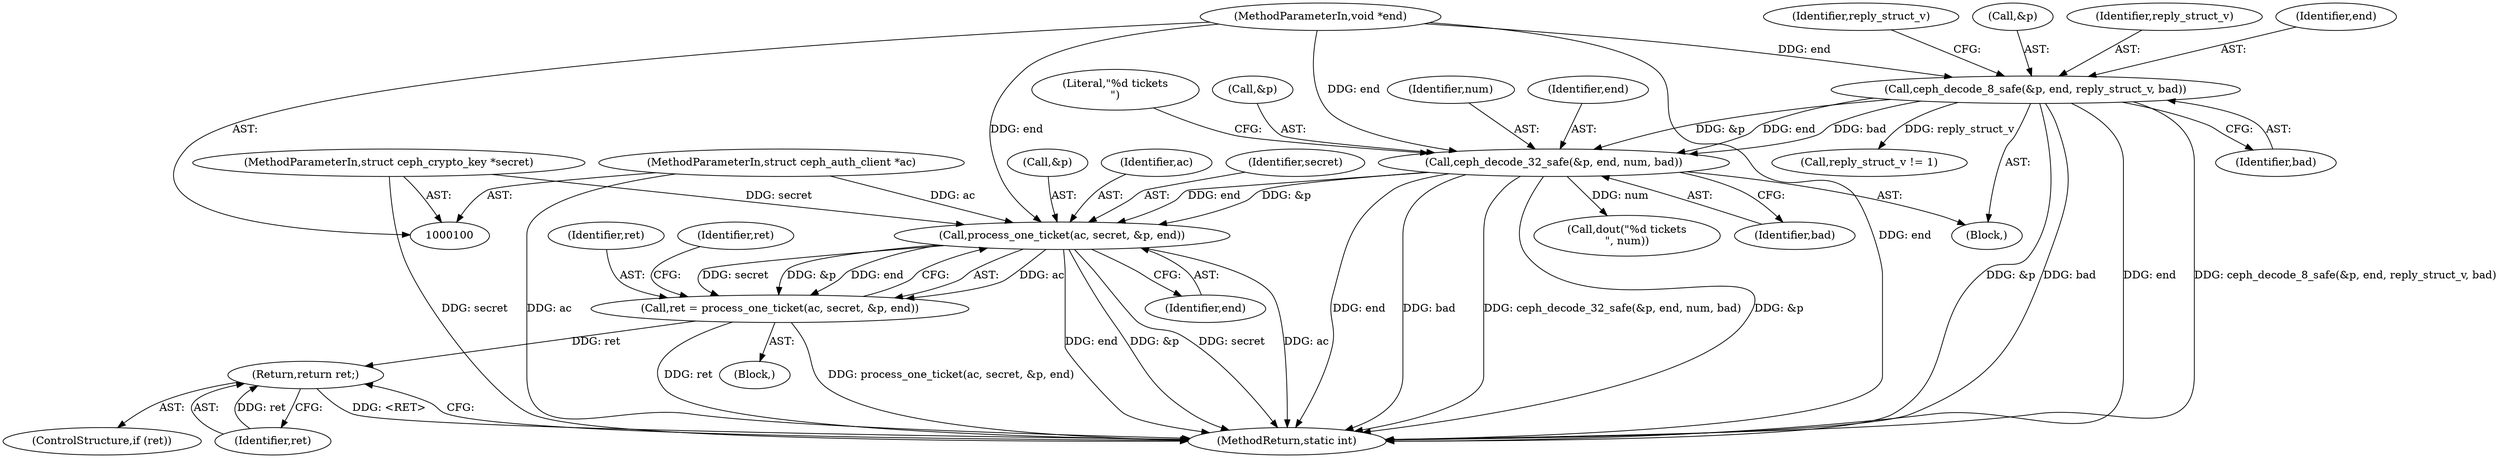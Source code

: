digraph "0_linux_c27a3e4d667fdcad3db7b104f75659478e0c68d8_0@pointer" {
"1000141" [label="(Call,process_one_ticket(ac, secret, &p, end))"];
"1000101" [label="(MethodParameterIn,struct ceph_auth_client *ac)"];
"1000102" [label="(MethodParameterIn,struct ceph_crypto_key *secret)"];
"1000126" [label="(Call,ceph_decode_32_safe(&p, end, num, bad))"];
"1000113" [label="(Call,ceph_decode_8_safe(&p, end, reply_struct_v, bad))"];
"1000104" [label="(MethodParameterIn,void *end)"];
"1000139" [label="(Call,ret = process_one_ticket(ac, secret, &p, end))"];
"1000149" [label="(Return,return ret;)"];
"1000142" [label="(Identifier,ac)"];
"1000118" [label="(Identifier,bad)"];
"1000130" [label="(Identifier,num)"];
"1000139" [label="(Call,ret = process_one_ticket(ac, secret, &p, end))"];
"1000129" [label="(Identifier,end)"];
"1000149" [label="(Return,return ret;)"];
"1000113" [label="(Call,ceph_decode_8_safe(&p, end, reply_struct_v, bad))"];
"1000114" [label="(Call,&p)"];
"1000105" [label="(Block,)"];
"1000132" [label="(Call,dout(\"%d tickets\n\", num))"];
"1000120" [label="(Call,reply_struct_v != 1)"];
"1000148" [label="(Identifier,ret)"];
"1000157" [label="(MethodReturn,static int)"];
"1000143" [label="(Identifier,secret)"];
"1000140" [label="(Identifier,ret)"];
"1000104" [label="(MethodParameterIn,void *end)"];
"1000144" [label="(Call,&p)"];
"1000102" [label="(MethodParameterIn,struct ceph_crypto_key *secret)"];
"1000126" [label="(Call,ceph_decode_32_safe(&p, end, num, bad))"];
"1000147" [label="(ControlStructure,if (ret))"];
"1000117" [label="(Identifier,reply_struct_v)"];
"1000141" [label="(Call,process_one_ticket(ac, secret, &p, end))"];
"1000150" [label="(Identifier,ret)"];
"1000116" [label="(Identifier,end)"];
"1000133" [label="(Literal,\"%d tickets\n\")"];
"1000138" [label="(Block,)"];
"1000127" [label="(Call,&p)"];
"1000131" [label="(Identifier,bad)"];
"1000121" [label="(Identifier,reply_struct_v)"];
"1000146" [label="(Identifier,end)"];
"1000101" [label="(MethodParameterIn,struct ceph_auth_client *ac)"];
"1000141" -> "1000139"  [label="AST: "];
"1000141" -> "1000146"  [label="CFG: "];
"1000142" -> "1000141"  [label="AST: "];
"1000143" -> "1000141"  [label="AST: "];
"1000144" -> "1000141"  [label="AST: "];
"1000146" -> "1000141"  [label="AST: "];
"1000139" -> "1000141"  [label="CFG: "];
"1000141" -> "1000157"  [label="DDG: ac"];
"1000141" -> "1000157"  [label="DDG: end"];
"1000141" -> "1000157"  [label="DDG: &p"];
"1000141" -> "1000157"  [label="DDG: secret"];
"1000141" -> "1000139"  [label="DDG: ac"];
"1000141" -> "1000139"  [label="DDG: secret"];
"1000141" -> "1000139"  [label="DDG: &p"];
"1000141" -> "1000139"  [label="DDG: end"];
"1000101" -> "1000141"  [label="DDG: ac"];
"1000102" -> "1000141"  [label="DDG: secret"];
"1000126" -> "1000141"  [label="DDG: &p"];
"1000126" -> "1000141"  [label="DDG: end"];
"1000104" -> "1000141"  [label="DDG: end"];
"1000101" -> "1000100"  [label="AST: "];
"1000101" -> "1000157"  [label="DDG: ac"];
"1000102" -> "1000100"  [label="AST: "];
"1000102" -> "1000157"  [label="DDG: secret"];
"1000126" -> "1000105"  [label="AST: "];
"1000126" -> "1000131"  [label="CFG: "];
"1000127" -> "1000126"  [label="AST: "];
"1000129" -> "1000126"  [label="AST: "];
"1000130" -> "1000126"  [label="AST: "];
"1000131" -> "1000126"  [label="AST: "];
"1000133" -> "1000126"  [label="CFG: "];
"1000126" -> "1000157"  [label="DDG: ceph_decode_32_safe(&p, end, num, bad)"];
"1000126" -> "1000157"  [label="DDG: &p"];
"1000126" -> "1000157"  [label="DDG: end"];
"1000126" -> "1000157"  [label="DDG: bad"];
"1000113" -> "1000126"  [label="DDG: &p"];
"1000113" -> "1000126"  [label="DDG: end"];
"1000113" -> "1000126"  [label="DDG: bad"];
"1000104" -> "1000126"  [label="DDG: end"];
"1000126" -> "1000132"  [label="DDG: num"];
"1000113" -> "1000105"  [label="AST: "];
"1000113" -> "1000118"  [label="CFG: "];
"1000114" -> "1000113"  [label="AST: "];
"1000116" -> "1000113"  [label="AST: "];
"1000117" -> "1000113"  [label="AST: "];
"1000118" -> "1000113"  [label="AST: "];
"1000121" -> "1000113"  [label="CFG: "];
"1000113" -> "1000157"  [label="DDG: &p"];
"1000113" -> "1000157"  [label="DDG: bad"];
"1000113" -> "1000157"  [label="DDG: end"];
"1000113" -> "1000157"  [label="DDG: ceph_decode_8_safe(&p, end, reply_struct_v, bad)"];
"1000104" -> "1000113"  [label="DDG: end"];
"1000113" -> "1000120"  [label="DDG: reply_struct_v"];
"1000104" -> "1000100"  [label="AST: "];
"1000104" -> "1000157"  [label="DDG: end"];
"1000139" -> "1000138"  [label="AST: "];
"1000140" -> "1000139"  [label="AST: "];
"1000148" -> "1000139"  [label="CFG: "];
"1000139" -> "1000157"  [label="DDG: ret"];
"1000139" -> "1000157"  [label="DDG: process_one_ticket(ac, secret, &p, end)"];
"1000139" -> "1000149"  [label="DDG: ret"];
"1000149" -> "1000147"  [label="AST: "];
"1000149" -> "1000150"  [label="CFG: "];
"1000150" -> "1000149"  [label="AST: "];
"1000157" -> "1000149"  [label="CFG: "];
"1000149" -> "1000157"  [label="DDG: <RET>"];
"1000150" -> "1000149"  [label="DDG: ret"];
}
